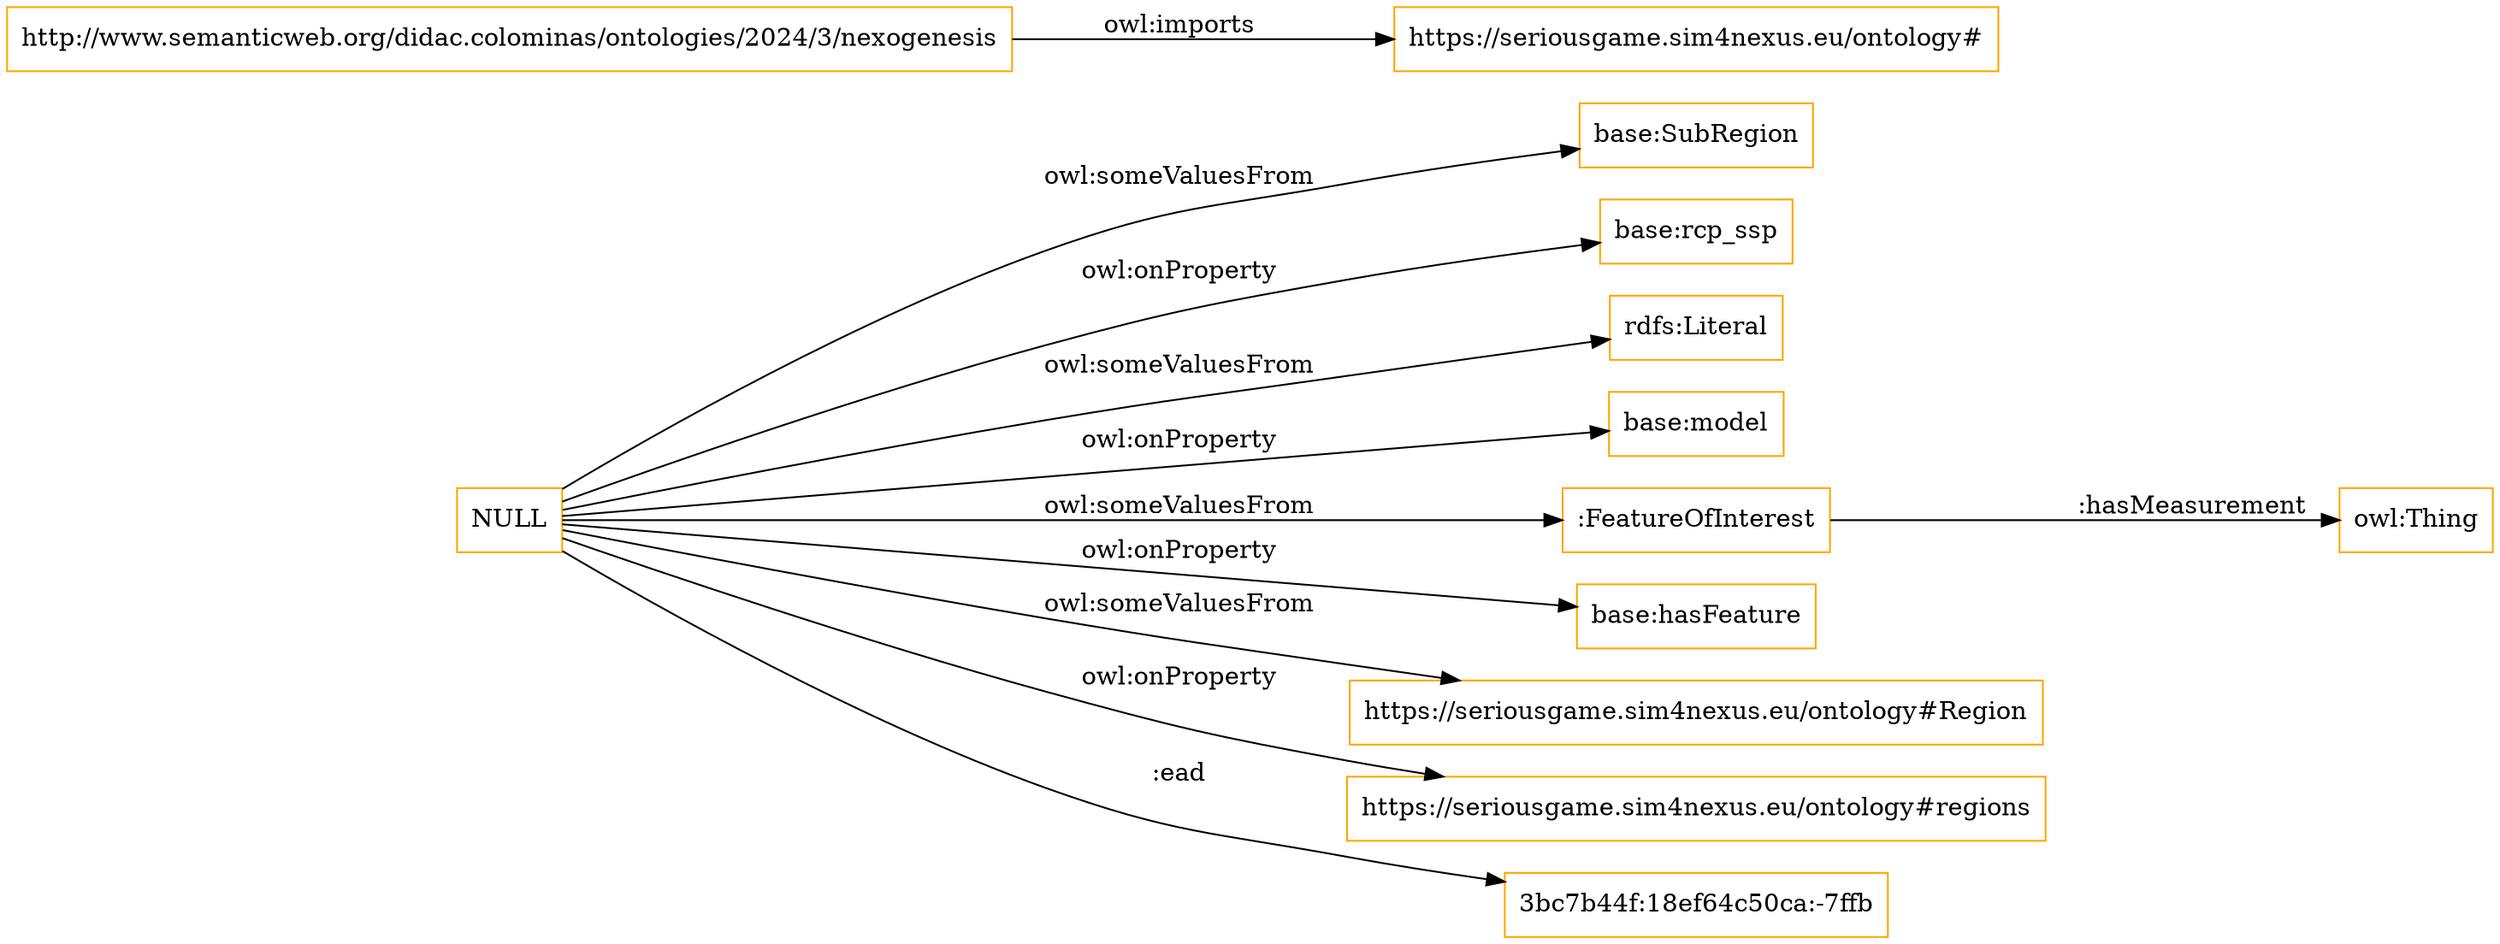 digraph ar2dtool_diagram { 
rankdir=LR;
size="1501"
node [shape = rectangle, color="orange"]; "base:SubRegion" ; /*classes style*/
	"NULL" -> "base:SubRegion" [ label = "owl:someValuesFrom" ];
	"NULL" -> "base:rcp_ssp" [ label = "owl:onProperty" ];
	"NULL" -> "rdfs:Literal" [ label = "owl:someValuesFrom" ];
	"NULL" -> "base:model" [ label = "owl:onProperty" ];
	"NULL" -> ":FeatureOfInterest" [ label = "owl:someValuesFrom" ];
	"NULL" -> "base:hasFeature" [ label = "owl:onProperty" ];
	"NULL" -> "https://seriousgame.sim4nexus.eu/ontology#Region" [ label = "owl:someValuesFrom" ];
	"NULL" -> "https://seriousgame.sim4nexus.eu/ontology#regions" [ label = "owl:onProperty" ];
	"NULL" -> "3bc7b44f:18ef64c50ca:-7ffb" [ label = ":ead" ];
	"http://www.semanticweb.org/didac.colominas/ontologies/2024/3/nexogenesis" -> "https://seriousgame.sim4nexus.eu/ontology#" [ label = "owl:imports" ];
	":FeatureOfInterest" -> "owl:Thing" [ label = ":hasMeasurement" ];

}
